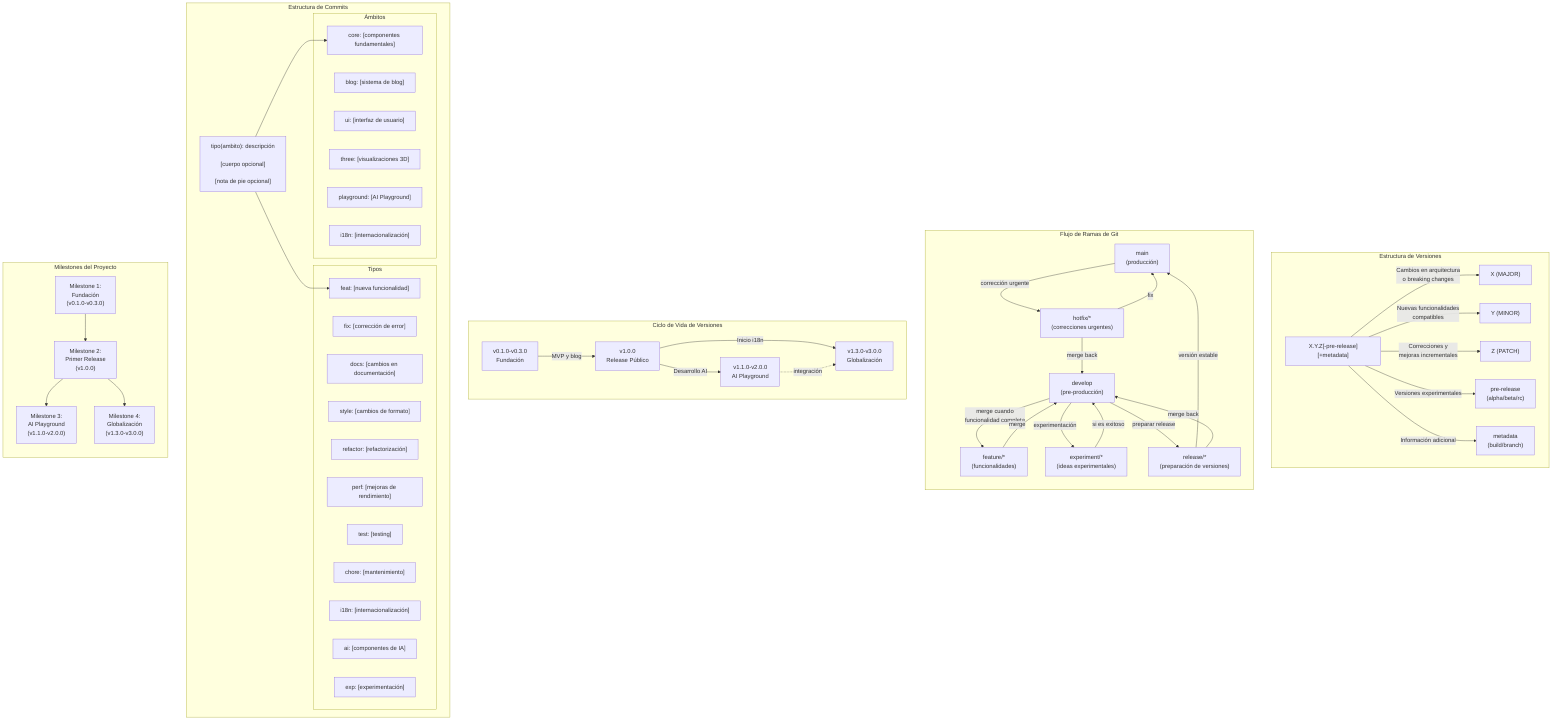 flowchart TB
    subgraph "Estructura de Versiones"
        direction LR
        V["X.Y.Z[-pre-release][+metadata]"]
        V -->|"Cambios en arquitectura<br>o breaking changes"| X["X (MAJOR)"]
        V -->|"Nuevas funcionalidades<br>compatibles"| Y["Y (MINOR)"]
        V -->|"Correcciones y<br>mejoras incrementales"| Z["Z (PATCH)"]
        V -->|"Versiones experimentales"| P["pre-release<br>(alpha/beta/rc)"]
        V -->|"Información adicional"| M["metadata<br>(build/branch)"]
    end

    subgraph "Flujo de Ramas de Git"
        direction TB
        main["main<br>(producción)"] 
        develop["develop<br>(pre-producción)"]
        feature["feature/*<br>(funcionalidades)"]
        experiment["experiment/*<br>(ideas experimentales)"]
        release["release/*<br>(preparación de versiones)"]
        hotfix["hotfix/*<br>(correcciones urgentes)"]
        
        develop -->|"merge cuando<br>funcionalidad completa"| feature
        feature -->|"merge"| develop
        develop -->|"experimentación"| experiment
        experiment -->|"si es exitoso"| develop
        develop -->|"preparar release"| release
        release -->|"versión estable"| main
        release -->|"merge back"| develop
        main -->|"corrección urgente"| hotfix
        hotfix -->|"fix"| main
        hotfix -->|"merge back"| develop
    end

    subgraph "Ciclo de Vida de Versiones"
        direction LR
        v010["v0.1.0-v0.3.0<br>Fundación"]
        v100["v1.0.0<br>Release Público"]
        v110["v1.1.0-v2.0.0<br>AI Playground"]
        v130["v1.3.0-v3.0.0<br>Globalización"]
        
        v010 -->|"MVP y blog"| v100
        v100 -->|"Desarrollo AI"| v110
        v100 -->|"Inicio i18n"| v130
        v110 -.->|"integración"| v130
    end

    subgraph "Estructura de Commits"
        C["tipo(ambito): descripción<br><br>[cuerpo opcional]<br><br>[nota de pie opcional]"]
        
        subgraph "Tipos"
            T1["feat: [nueva funcionalidad]"]
            T2["fix: [corrección de error]"]
            T3["docs: [cambios en documentación]"]
            T4["style: [cambios de formato]"]
            T5["refactor: [refactorización]"]
            T6["perf: [mejoras de rendimiento]"]
            T7["test: [testing]"]
            T8["chore: [mantenimiento]"]
            T9["i18n: [internacionalización]"]
            T10["ai: [componentes de IA]"]
            T11["exp: [experimentación]"]
        end
        
        subgraph "Ámbitos"
            S1["core: [componentes fundamentales]"]
            S2["blog: [sistema de blog]"]
            S3["ui: [interfaz de usuario]"]
            S4["three: [visualizaciones 3D]"]
            S5["playground: [AI Playground]"]
            S6["i18n: [internacionalización]"]
        end
        
        C --> T1
        C --> S1
    end

    subgraph "Milestones del Proyecto"
        direction TB
        M1["Milestone 1:<br>Fundación<br>(v0.1.0-v0.3.0)"]
        M2["Milestone 2:<br>Primer Release<br>(v1.0.0)"]
        M3["Milestone 3:<br>AI Playground<br>(v1.1.0-v2.0.0)"]
        M4["Milestone 4:<br>Globalización<br>(v1.3.0-v3.0.0)"]
        
        M1 --> M2 --> M3
        M2 --> M4
    end